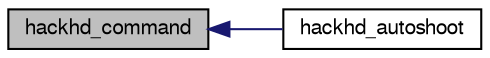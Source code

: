 digraph "hackhd_command"
{
  edge [fontname="FreeSans",fontsize="10",labelfontname="FreeSans",labelfontsize="10"];
  node [fontname="FreeSans",fontsize="10",shape=record];
  rankdir="LR";
  Node1 [label="hackhd_command",height=0.2,width=0.4,color="black", fillcolor="grey75", style="filled", fontcolor="black"];
  Node1 -> Node2 [dir="back",color="midnightblue",fontsize="10",style="solid",fontname="FreeSans"];
  Node2 [label="hackhd_autoshoot",height=0.2,width=0.4,color="black", fillcolor="white", style="filled",URL="$hackhd_8h.html#a91f9f6ee79244d1a804e0a7abfb8812a"];
}
